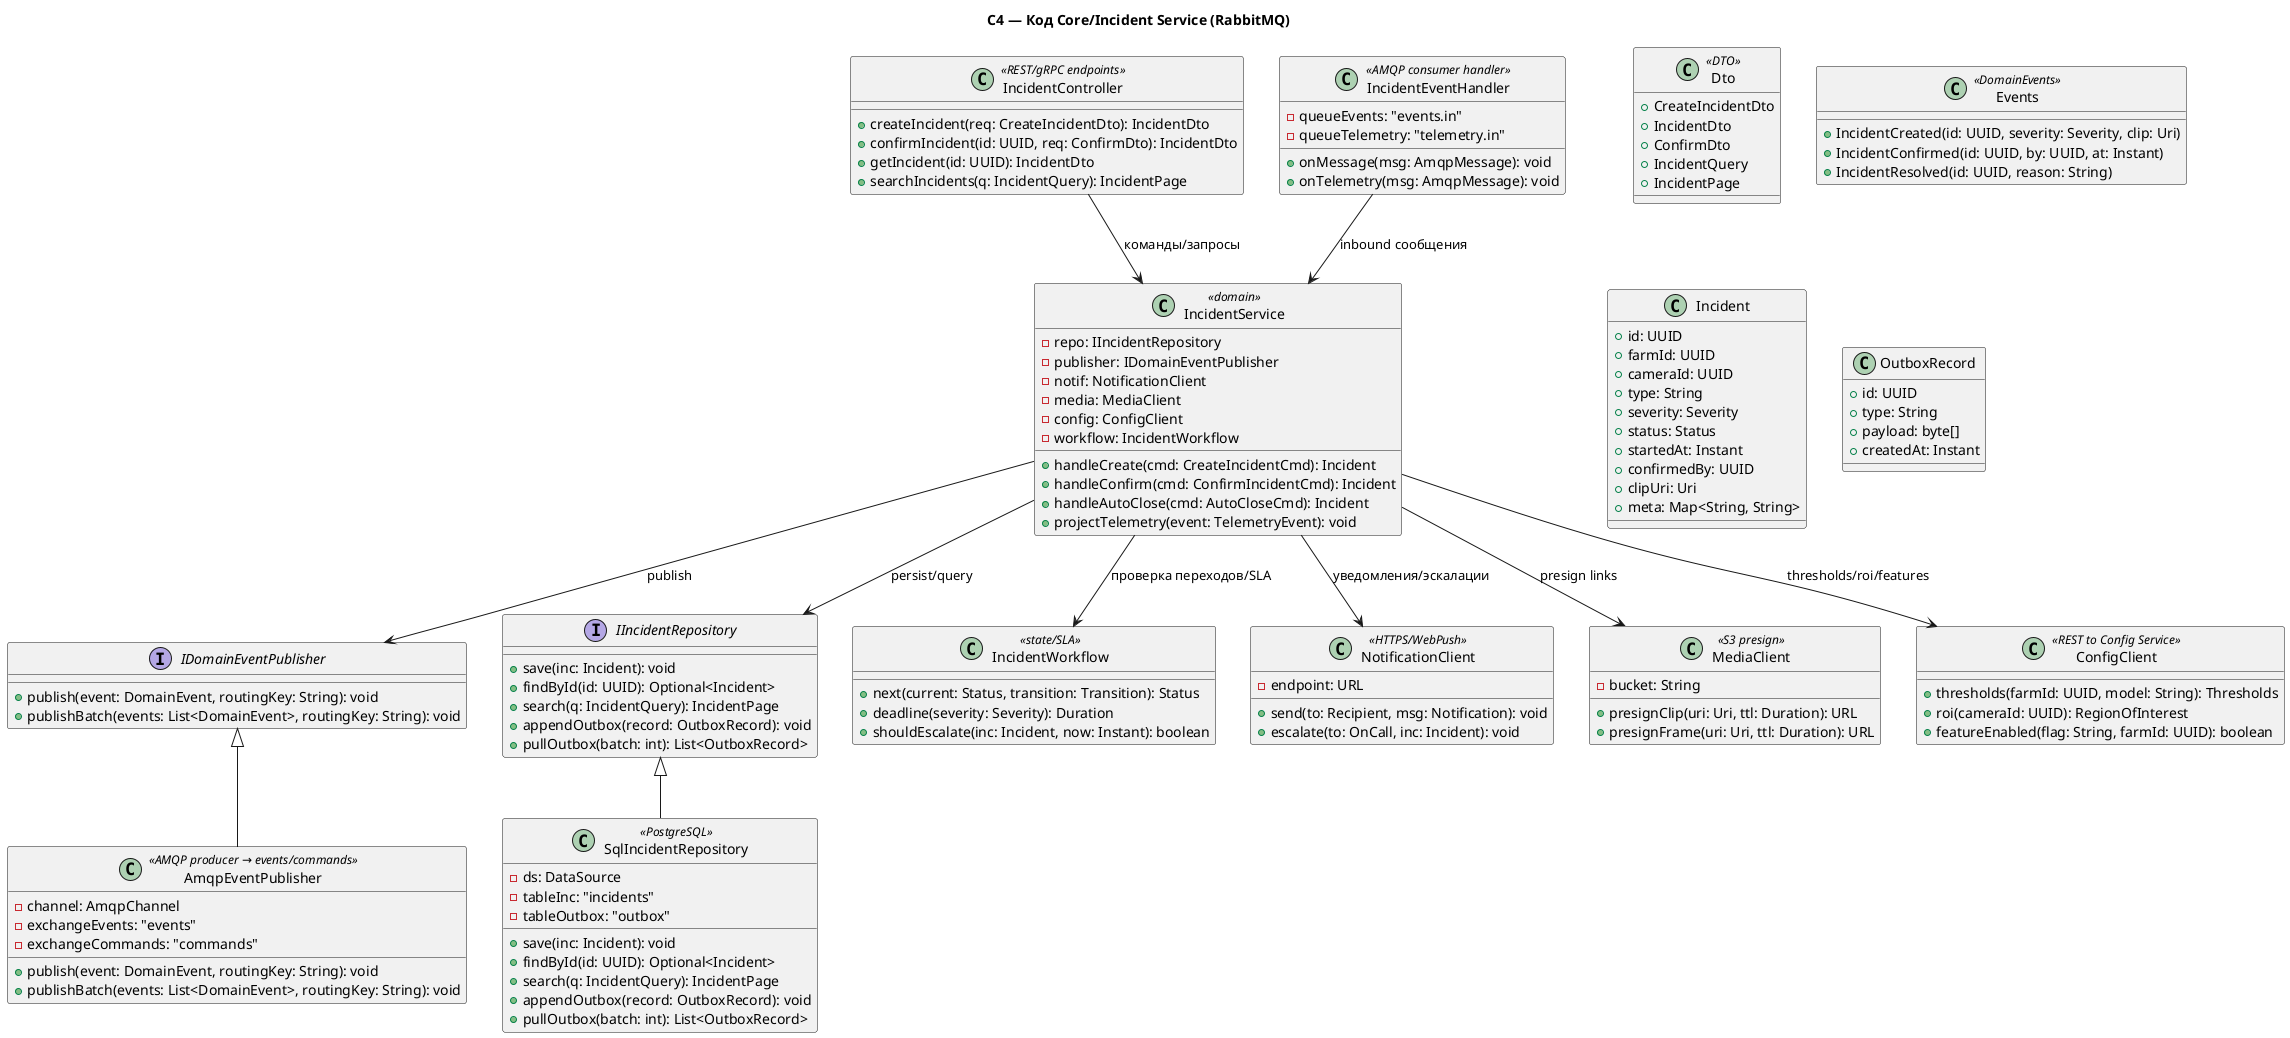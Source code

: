 @startuml C4-alt-core

top to bottom direction

title C4 — Код Core/Incident Service (RabbitMQ)

' Контроллер/хендлеры
class IncidentController <<REST/gRPC endpoints>> {
  +createIncident(req: CreateIncidentDto): IncidentDto
  +confirmIncident(id: UUID, req: ConfirmDto): IncidentDto
  +getIncident(id: UUID): IncidentDto
  +searchIncidents(q: IncidentQuery): IncidentPage
}

class IncidentEventHandler <<AMQP consumer handler>> {
  -queueEvents: "events.in"
  -queueTelemetry: "telemetry.in"
  +onMessage(msg: AmqpMessage): void
  +onTelemetry(msg: AmqpMessage): void
}

' Домен
class IncidentService <<domain>> {
  -repo: IIncidentRepository
  -publisher: IDomainEventPublisher
  -notif: NotificationClient
  -media: MediaClient
  -config: ConfigClient
  -workflow: IncidentWorkflow
  +handleCreate(cmd: CreateIncidentCmd): Incident
  +handleConfirm(cmd: ConfirmIncidentCmd): Incident
  +handleAutoClose(cmd: AutoCloseCmd): Incident
  +projectTelemetry(event: TelemetryEvent): void
}

class IncidentWorkflow <<state/SLA>> {
  +next(current: Status, transition: Transition): Status
  +deadline(severity: Severity): Duration
  +shouldEscalate(inc: Incident, now: Instant): boolean
}

' Репозиторий/Outbox
interface IIncidentRepository {
  +save(inc: Incident): void
  +findById(id: UUID): Optional<Incident>
  +search(q: IncidentQuery): IncidentPage
  +appendOutbox(record: OutboxRecord): void
  +pullOutbox(batch: int): List<OutboxRecord>
}

class SqlIncidentRepository <<PostgreSQL>> {
  -ds: DataSource
  -tableInc: "incidents"
  -tableOutbox: "outbox"
  +save(inc: Incident): void
  +findById(id: UUID): Optional<Incident>
  +search(q: IncidentQuery): IncidentPage
  +appendOutbox(record: OutboxRecord): void
  +pullOutbox(batch: int): List<OutboxRecord>
}

' Паблишер событий
interface IDomainEventPublisher {
  +publish(event: DomainEvent, routingKey: String): void
  +publishBatch(events: List<DomainEvent>, routingKey: String): void
}

class AmqpEventPublisher <<AMQP producer → events/commands>> {
  -channel: AmqpChannel
  -exchangeEvents: "events"
  -exchangeCommands: "commands"
  +publish(event: DomainEvent, routingKey: String): void
  +publishBatch(events: List<DomainEvent>, routingKey: String): void
}

' Клиенты
class NotificationClient <<HTTPS/WebPush>> {
  -endpoint: URL
  +send(to: Recipient, msg: Notification): void
  +escalate(to: OnCall, inc: Incident): void
}

class MediaClient <<S3 presign>> {
  -bucket: String
  +presignClip(uri: Uri, ttl: Duration): URL
  +presignFrame(uri: Uri, ttl: Duration): URL
}

class ConfigClient <<REST to Config Service>> {
  +thresholds(farmId: UUID, model: String): Thresholds
  +roi(cameraId: UUID): RegionOfInterest
  +featureEnabled(flag: String, farmId: UUID): boolean
}

' DTO/Events/Entities
class Dto <<DTO>> {
  +CreateIncidentDto
  +IncidentDto
  +ConfirmDto
  +IncidentQuery
  +IncidentPage
}

class Events <<DomainEvents>> {
  +IncidentCreated(id: UUID, severity: Severity, clip: Uri)
  +IncidentConfirmed(id: UUID, by: UUID, at: Instant)
  +IncidentResolved(id: UUID, reason: String)
}

class Incident {
  +id: UUID
  +farmId: UUID
  +cameraId: UUID
  +type: String
  +severity: Severity
  +status: Status
  +startedAt: Instant
  +confirmedBy: UUID
  +clipUri: Uri
  +meta: Map<String, String>
}

class OutboxRecord {
  +id: UUID
  +type: String
  +payload: byte[]
  +createdAt: Instant
}

' Связи
IncidentController --> IncidentService : команды/запросы
IncidentEventHandler --> IncidentService : inbound сообщения
IncidentService --> IIncidentRepository : persist/query
SqlIncidentRepository -up-|> IIncidentRepository
IncidentService --> IDomainEventPublisher : publish
AmqpEventPublisher -up-|> IDomainEventPublisher
IncidentService --> NotificationClient : уведомления/эскалации
IncidentService --> MediaClient : presign links
IncidentService --> ConfigClient : thresholds/roi/features
IncidentService --> IncidentWorkflow : проверка переходов/SLA

' Раскомментируйте связи ниже, чтобы показать зависимости моделей (что чем пользуется)
'IncidentController ..> Dto : uses
'IncidentEventHandler ..> Events : consumes
'IncidentService ..> Incident : manipulates
'IncidentService ..> Events : raises
'IIncidentRepository ..> Incident : persists
'SqlIncidentRepository ..> Incident : maps
'IIncidentRepository ..> OutboxRecord : outbox
'SqlIncidentRepository ..> OutboxRecord : outbox
'IDomainEventPublisher ..> Events : publishes
'AmqpEventPublisher ..> Events : publishes

@enduml
